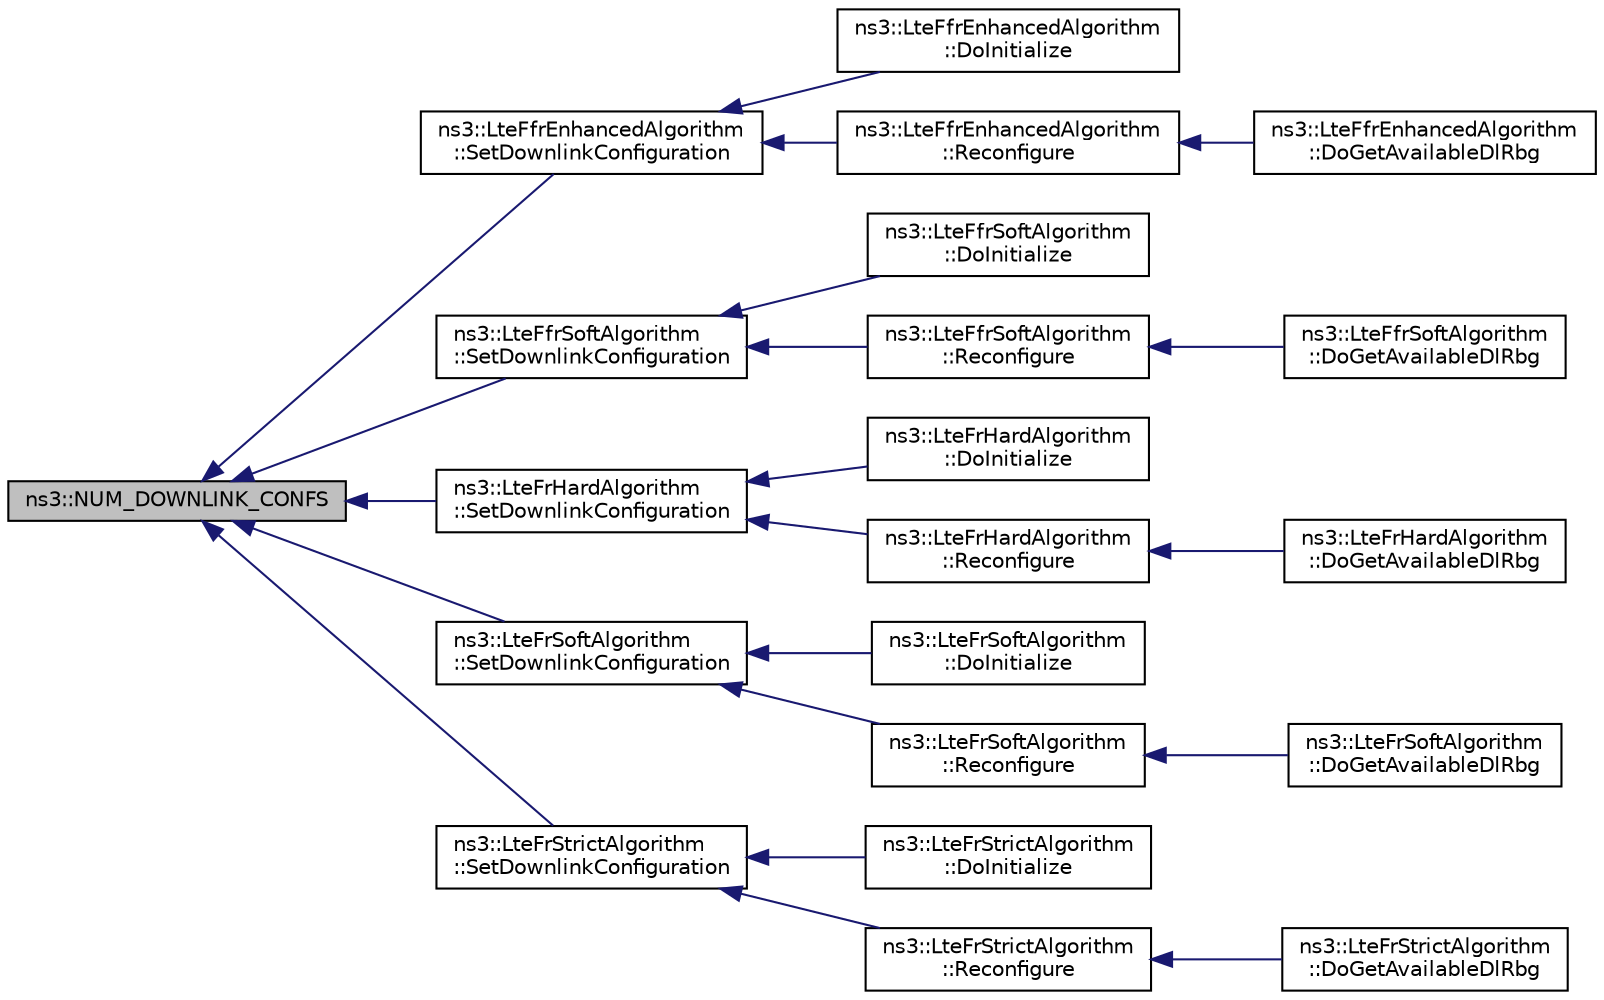 digraph "ns3::NUM_DOWNLINK_CONFS"
{
  edge [fontname="Helvetica",fontsize="10",labelfontname="Helvetica",labelfontsize="10"];
  node [fontname="Helvetica",fontsize="10",shape=record];
  rankdir="LR";
  Node1 [label="ns3::NUM_DOWNLINK_CONFS",height=0.2,width=0.4,color="black", fillcolor="grey75", style="filled", fontcolor="black"];
  Node1 -> Node2 [dir="back",color="midnightblue",fontsize="10",style="solid"];
  Node2 [label="ns3::LteFfrEnhancedAlgorithm\l::SetDownlinkConfiguration",height=0.2,width=0.4,color="black", fillcolor="white", style="filled",URL="$d0/d31/classns3_1_1LteFfrEnhancedAlgorithm.html#a31acc239f3b310e791d132db29ff2c80"];
  Node2 -> Node3 [dir="back",color="midnightblue",fontsize="10",style="solid"];
  Node3 [label="ns3::LteFfrEnhancedAlgorithm\l::DoInitialize",height=0.2,width=0.4,color="black", fillcolor="white", style="filled",URL="$d0/d31/classns3_1_1LteFfrEnhancedAlgorithm.html#ae326a062caf14fa97b2b818634b2ba02"];
  Node2 -> Node4 [dir="back",color="midnightblue",fontsize="10",style="solid"];
  Node4 [label="ns3::LteFfrEnhancedAlgorithm\l::Reconfigure",height=0.2,width=0.4,color="black", fillcolor="white", style="filled",URL="$d0/d31/classns3_1_1LteFfrEnhancedAlgorithm.html#aa0e7e7915a6372a12a16ac7b3da80d2c",tooltip="Automatic FR reconfiguration. "];
  Node4 -> Node5 [dir="back",color="midnightblue",fontsize="10",style="solid"];
  Node5 [label="ns3::LteFfrEnhancedAlgorithm\l::DoGetAvailableDlRbg",height=0.2,width=0.4,color="black", fillcolor="white", style="filled",URL="$d0/d31/classns3_1_1LteFfrEnhancedAlgorithm.html#ad52d2680e10579f58fade8517ca4479b",tooltip="Implementation of LteFfrSapProvider::GetAvailableDlRbg. "];
  Node1 -> Node6 [dir="back",color="midnightblue",fontsize="10",style="solid"];
  Node6 [label="ns3::LteFfrSoftAlgorithm\l::SetDownlinkConfiguration",height=0.2,width=0.4,color="black", fillcolor="white", style="filled",URL="$d3/d8c/classns3_1_1LteFfrSoftAlgorithm.html#a92e9f30bb39e18836e0172ab6c081399"];
  Node6 -> Node7 [dir="back",color="midnightblue",fontsize="10",style="solid"];
  Node7 [label="ns3::LteFfrSoftAlgorithm\l::DoInitialize",height=0.2,width=0.4,color="black", fillcolor="white", style="filled",URL="$d3/d8c/classns3_1_1LteFfrSoftAlgorithm.html#ae32e7df75704fe9e4c1cbce04d8f0bbd"];
  Node6 -> Node8 [dir="back",color="midnightblue",fontsize="10",style="solid"];
  Node8 [label="ns3::LteFfrSoftAlgorithm\l::Reconfigure",height=0.2,width=0.4,color="black", fillcolor="white", style="filled",URL="$d3/d8c/classns3_1_1LteFfrSoftAlgorithm.html#a04d927a34e1972425eacfdcbb6b39a72",tooltip="Automatic FR reconfiguration. "];
  Node8 -> Node9 [dir="back",color="midnightblue",fontsize="10",style="solid"];
  Node9 [label="ns3::LteFfrSoftAlgorithm\l::DoGetAvailableDlRbg",height=0.2,width=0.4,color="black", fillcolor="white", style="filled",URL="$d3/d8c/classns3_1_1LteFfrSoftAlgorithm.html#ac137b396b2af6df7414b0d60f0626a2e",tooltip="Implementation of LteFfrSapProvider::GetAvailableDlRbg. "];
  Node1 -> Node10 [dir="back",color="midnightblue",fontsize="10",style="solid"];
  Node10 [label="ns3::LteFrHardAlgorithm\l::SetDownlinkConfiguration",height=0.2,width=0.4,color="black", fillcolor="white", style="filled",URL="$d2/d2f/classns3_1_1LteFrHardAlgorithm.html#a03585d1a4f4c9c0f407db34abf9a9e26"];
  Node10 -> Node11 [dir="back",color="midnightblue",fontsize="10",style="solid"];
  Node11 [label="ns3::LteFrHardAlgorithm\l::DoInitialize",height=0.2,width=0.4,color="black", fillcolor="white", style="filled",URL="$d2/d2f/classns3_1_1LteFrHardAlgorithm.html#ac90b8eea2e948a3f017104ac0dc8cbda"];
  Node10 -> Node12 [dir="back",color="midnightblue",fontsize="10",style="solid"];
  Node12 [label="ns3::LteFrHardAlgorithm\l::Reconfigure",height=0.2,width=0.4,color="black", fillcolor="white", style="filled",URL="$d2/d2f/classns3_1_1LteFrHardAlgorithm.html#a2361e34ef52d698618de499d86a2ee25",tooltip="Automatic FR reconfiguration. "];
  Node12 -> Node13 [dir="back",color="midnightblue",fontsize="10",style="solid"];
  Node13 [label="ns3::LteFrHardAlgorithm\l::DoGetAvailableDlRbg",height=0.2,width=0.4,color="black", fillcolor="white", style="filled",URL="$d2/d2f/classns3_1_1LteFrHardAlgorithm.html#a870a430765138608c1e495f33db544fa",tooltip="Implementation of LteFfrSapProvider::GetAvailableDlRbg. "];
  Node1 -> Node14 [dir="back",color="midnightblue",fontsize="10",style="solid"];
  Node14 [label="ns3::LteFrSoftAlgorithm\l::SetDownlinkConfiguration",height=0.2,width=0.4,color="black", fillcolor="white", style="filled",URL="$d6/dd1/classns3_1_1LteFrSoftAlgorithm.html#a1e55d20c1c4cbd671d419dbee4f8ae92"];
  Node14 -> Node15 [dir="back",color="midnightblue",fontsize="10",style="solid"];
  Node15 [label="ns3::LteFrSoftAlgorithm\l::DoInitialize",height=0.2,width=0.4,color="black", fillcolor="white", style="filled",URL="$d6/dd1/classns3_1_1LteFrSoftAlgorithm.html#a7780359fd9a2d6ff828d3db4b80b91af"];
  Node14 -> Node16 [dir="back",color="midnightblue",fontsize="10",style="solid"];
  Node16 [label="ns3::LteFrSoftAlgorithm\l::Reconfigure",height=0.2,width=0.4,color="black", fillcolor="white", style="filled",URL="$d6/dd1/classns3_1_1LteFrSoftAlgorithm.html#a3b6031f6c090a085bfbdf42b67bc819f",tooltip="Automatic FR reconfiguration. "];
  Node16 -> Node17 [dir="back",color="midnightblue",fontsize="10",style="solid"];
  Node17 [label="ns3::LteFrSoftAlgorithm\l::DoGetAvailableDlRbg",height=0.2,width=0.4,color="black", fillcolor="white", style="filled",URL="$d6/dd1/classns3_1_1LteFrSoftAlgorithm.html#a66a16addf83f5938a9f297321238d027",tooltip="Implementation of LteFfrSapProvider::GetAvailableDlRbg. "];
  Node1 -> Node18 [dir="back",color="midnightblue",fontsize="10",style="solid"];
  Node18 [label="ns3::LteFrStrictAlgorithm\l::SetDownlinkConfiguration",height=0.2,width=0.4,color="black", fillcolor="white", style="filled",URL="$d4/d9b/classns3_1_1LteFrStrictAlgorithm.html#ab139e9cc393475c81de13996164c2e85"];
  Node18 -> Node19 [dir="back",color="midnightblue",fontsize="10",style="solid"];
  Node19 [label="ns3::LteFrStrictAlgorithm\l::DoInitialize",height=0.2,width=0.4,color="black", fillcolor="white", style="filled",URL="$d4/d9b/classns3_1_1LteFrStrictAlgorithm.html#acb0b795e982f2d5219faca62e66b6a85"];
  Node18 -> Node20 [dir="back",color="midnightblue",fontsize="10",style="solid"];
  Node20 [label="ns3::LteFrStrictAlgorithm\l::Reconfigure",height=0.2,width=0.4,color="black", fillcolor="white", style="filled",URL="$d4/d9b/classns3_1_1LteFrStrictAlgorithm.html#a7429b4c664c7e0c9a388020bb4701d30",tooltip="Automatic FR reconfiguration. "];
  Node20 -> Node21 [dir="back",color="midnightblue",fontsize="10",style="solid"];
  Node21 [label="ns3::LteFrStrictAlgorithm\l::DoGetAvailableDlRbg",height=0.2,width=0.4,color="black", fillcolor="white", style="filled",URL="$d4/d9b/classns3_1_1LteFrStrictAlgorithm.html#a6f478a1511230cc9b3057f88988fd6ec",tooltip="Implementation of LteFfrSapProvider::GetAvailableDlRbg. "];
}

